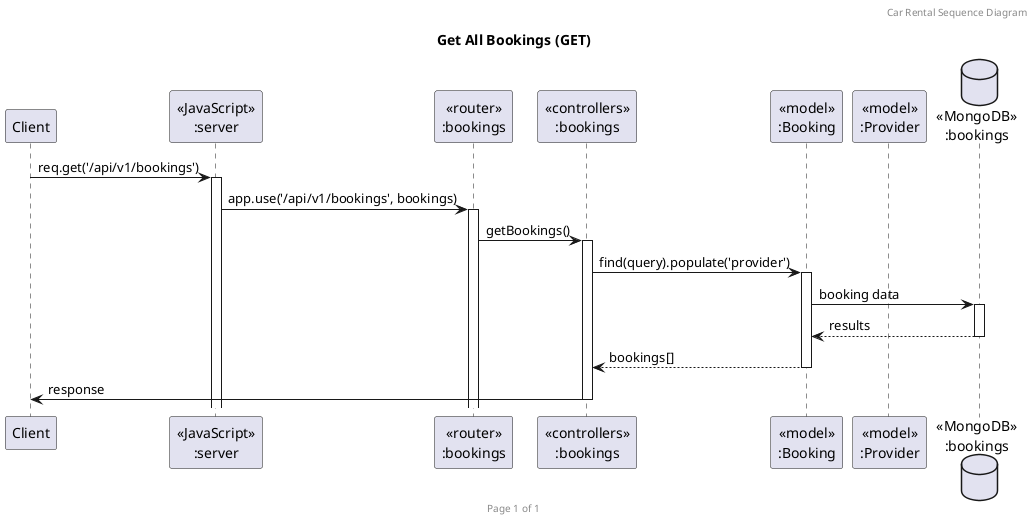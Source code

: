 @startuml Get All Bookings (GET)

header Car Rental Sequence Diagram
footer Page %page% of %lastpage%
title "Get All Bookings (GET)"

participant "Client" as client
participant "<<JavaScript>>\n:server" as server
participant "<<router>>\n:bookings" as routerBookings
participant "<<controllers>>\n:bookings" as controllersBookings
participant "<<model>>\n:Booking" as modelBooking
participant "<<model>>\n:Provider" as modelProvider
database "<<MongoDB>>\n:bookings" as BookingsDatabase

client -> server ++ : req.get('/api/v1/bookings')
server -> routerBookings ++ : app.use('/api/v1/bookings', bookings)
routerBookings -> controllersBookings ++ : getBookings()
controllersBookings -> modelBooking ++ : find(query).populate('provider')
modelBooking -> BookingsDatabase ++ : booking data
BookingsDatabase --> modelBooking -- : results
controllersBookings <-- modelBooking -- : bookings[]
controllersBookings -> client -- : response

@enduml
